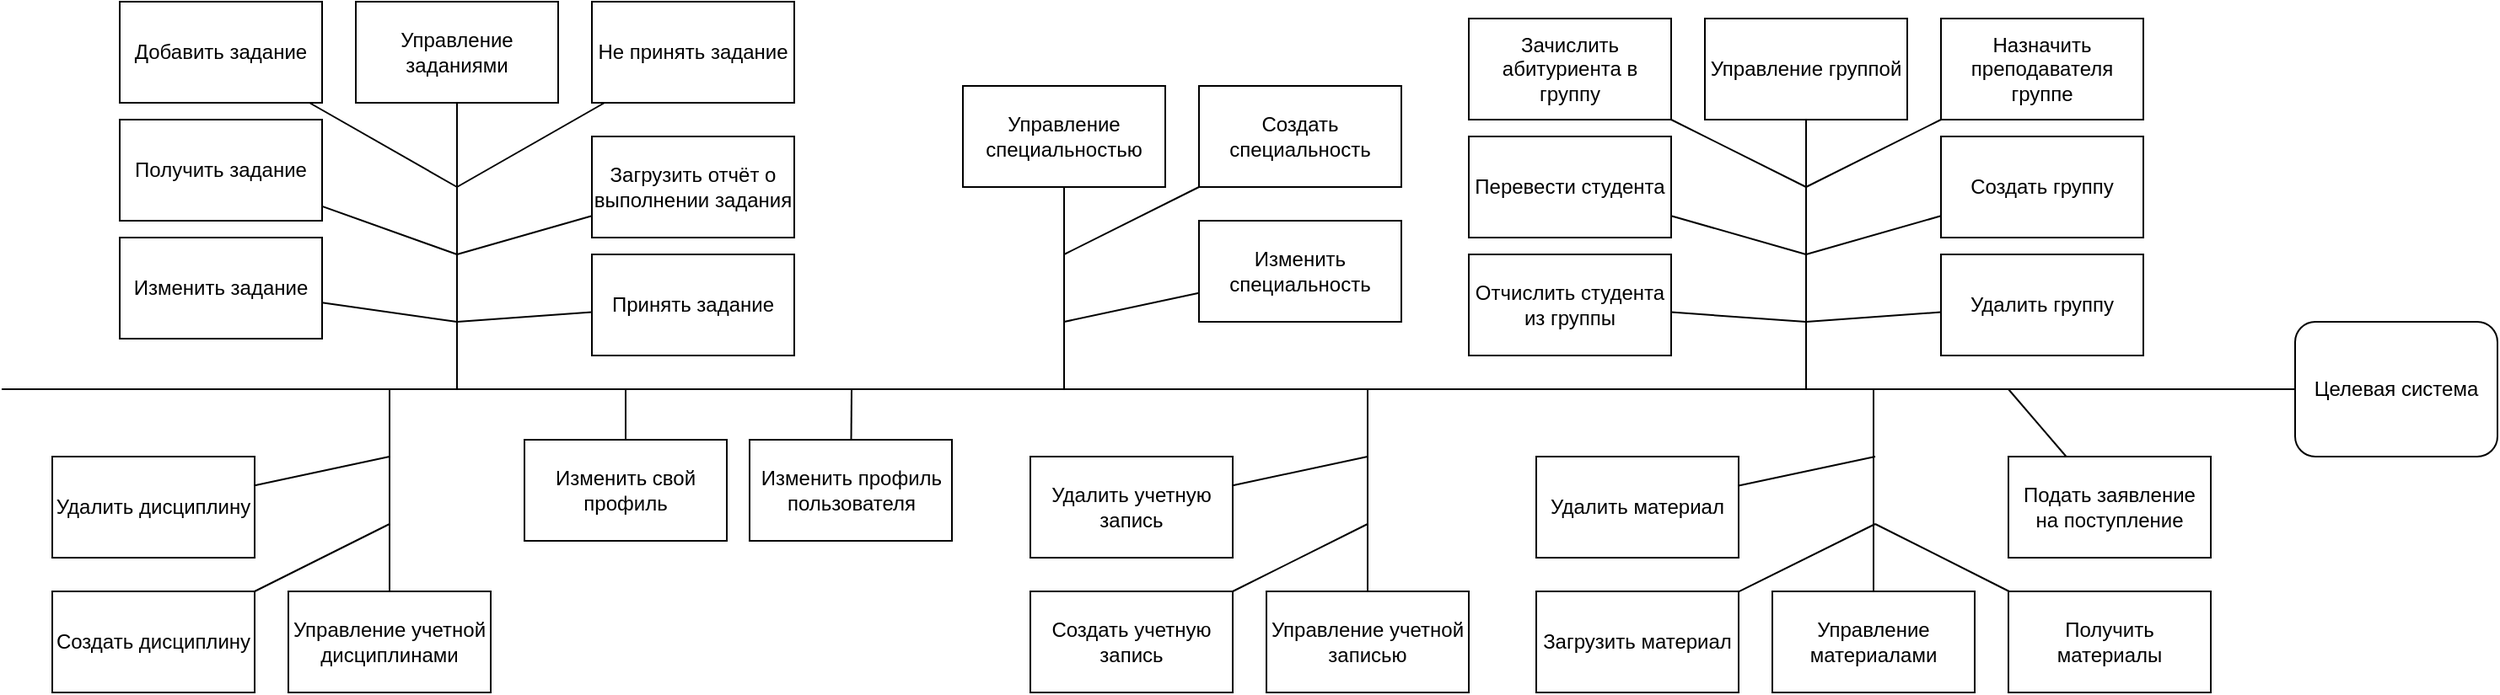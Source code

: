 <mxfile version="14.6.13" type="device"><diagram id="w4XhWODpMVqCZ8_cdVUR" name="Страница 1"><mxGraphModel dx="1980" dy="885" grid="1" gridSize="10" guides="1" tooltips="1" connect="1" arrows="1" fold="1" page="1" pageScale="1" pageWidth="827" pageHeight="1169" math="0" shadow="0"><root><mxCell id="0"/><mxCell id="1" parent="0"/><mxCell id="U0pfqHBA1RA6948kVNcT-1" value="Целевая система" style="rounded=1;whiteSpace=wrap;html=1;" parent="1" vertex="1"><mxGeometry x="1330" y="240" width="120" height="80" as="geometry"/></mxCell><mxCell id="U0pfqHBA1RA6948kVNcT-2" value="" style="endArrow=none;html=1;" parent="1" target="U0pfqHBA1RA6948kVNcT-1" edge="1"><mxGeometry width="50" height="50" relative="1" as="geometry"><mxPoint x="-30" y="280" as="sourcePoint"/><mxPoint x="520" y="180" as="targetPoint"/></mxGeometry></mxCell><mxCell id="8kneFKGDCddwdh95YLgd-26" style="edgeStyle=none;rounded=0;orthogonalLoop=1;jettySize=auto;html=1;endArrow=none;endFill=0;" parent="1" source="U0pfqHBA1RA6948kVNcT-25" edge="1"><mxGeometry relative="1" as="geometry"><mxPoint x="240" y="200" as="targetPoint"/></mxGeometry></mxCell><mxCell id="U0pfqHBA1RA6948kVNcT-25" value="&lt;span&gt;Получить задание&lt;/span&gt;" style="rounded=0;whiteSpace=wrap;html=1;" parent="1" vertex="1"><mxGeometry x="40" y="120" width="120" height="60" as="geometry"/></mxCell><mxCell id="8kneFKGDCddwdh95YLgd-25" style="edgeStyle=none;rounded=0;orthogonalLoop=1;jettySize=auto;html=1;endArrow=none;endFill=0;" parent="1" source="U0pfqHBA1RA6948kVNcT-27" edge="1"><mxGeometry relative="1" as="geometry"><mxPoint x="240" y="160" as="targetPoint"/></mxGeometry></mxCell><mxCell id="U0pfqHBA1RA6948kVNcT-27" value="&lt;span&gt;Добавить задание&lt;/span&gt;" style="rounded=0;whiteSpace=wrap;html=1;" parent="1" vertex="1"><mxGeometry x="40" y="50" width="120" height="60" as="geometry"/></mxCell><mxCell id="U0pfqHBA1RA6948kVNcT-54" style="edgeStyle=none;rounded=0;orthogonalLoop=1;jettySize=auto;html=1;endArrow=none;endFill=0;" parent="1" source="U0pfqHBA1RA6948kVNcT-28" edge="1"><mxGeometry relative="1" as="geometry"><mxPoint x="1040" y="240" as="targetPoint"/></mxGeometry></mxCell><mxCell id="U0pfqHBA1RA6948kVNcT-28" value="&lt;span&gt;Отчислить студента из группы&lt;br&gt;&lt;/span&gt;" style="rounded=0;whiteSpace=wrap;html=1;" parent="1" vertex="1"><mxGeometry x="840" y="200" width="120" height="60" as="geometry"/></mxCell><mxCell id="8kneFKGDCddwdh95YLgd-16" style="edgeStyle=none;rounded=0;orthogonalLoop=1;jettySize=auto;html=1;endArrow=none;endFill=0;" parent="1" source="U0pfqHBA1RA6948kVNcT-29" edge="1"><mxGeometry relative="1" as="geometry"><mxPoint x="1160" y="280" as="targetPoint"/></mxGeometry></mxCell><mxCell id="U0pfqHBA1RA6948kVNcT-29" value="&lt;span&gt;Подать заявление на поступление&lt;/span&gt;" style="rounded=0;whiteSpace=wrap;html=1;" parent="1" vertex="1"><mxGeometry x="1160" y="320" width="120" height="60" as="geometry"/></mxCell><mxCell id="U0pfqHBA1RA6948kVNcT-53" style="edgeStyle=none;rounded=0;orthogonalLoop=1;jettySize=auto;html=1;endArrow=none;endFill=0;" parent="1" source="U0pfqHBA1RA6948kVNcT-31" edge="1"><mxGeometry relative="1" as="geometry"><mxPoint x="1040" y="160" as="targetPoint"/></mxGeometry></mxCell><mxCell id="U0pfqHBA1RA6948kVNcT-31" value="&lt;span&gt;Зачислить абитуриента в группу&lt;/span&gt;" style="rounded=0;whiteSpace=wrap;html=1;" parent="1" vertex="1"><mxGeometry x="840" y="60" width="120" height="60" as="geometry"/></mxCell><mxCell id="8kneFKGDCddwdh95YLgd-13" style="edgeStyle=none;rounded=0;orthogonalLoop=1;jettySize=auto;html=1;endArrow=none;endFill=0;" parent="1" source="U0pfqHBA1RA6948kVNcT-32" edge="1"><mxGeometry relative="1" as="geometry"><mxPoint x="600" y="200" as="targetPoint"/></mxGeometry></mxCell><mxCell id="U0pfqHBA1RA6948kVNcT-32" value="&lt;span&gt;Создать специальность&lt;/span&gt;" style="rounded=0;whiteSpace=wrap;html=1;" parent="1" vertex="1"><mxGeometry x="680" y="100" width="120" height="60" as="geometry"/></mxCell><mxCell id="8kneFKGDCddwdh95YLgd-27" style="edgeStyle=none;rounded=0;orthogonalLoop=1;jettySize=auto;html=1;endArrow=none;endFill=0;" parent="1" source="U0pfqHBA1RA6948kVNcT-33" edge="1"><mxGeometry relative="1" as="geometry"><mxPoint x="240" y="200" as="targetPoint"/></mxGeometry></mxCell><mxCell id="U0pfqHBA1RA6948kVNcT-33" value="&lt;span&gt;Загрузить отчёт о выполнении задания&lt;/span&gt;" style="rounded=0;whiteSpace=wrap;html=1;" parent="1" vertex="1"><mxGeometry x="320" y="130" width="120" height="60" as="geometry"/></mxCell><mxCell id="U0pfqHBA1RA6948kVNcT-37" value="Удалить учетную запись" style="rounded=0;whiteSpace=wrap;html=1;" parent="1" vertex="1"><mxGeometry x="580" y="320" width="120" height="60" as="geometry"/></mxCell><mxCell id="U0pfqHBA1RA6948kVNcT-38" value="Создать учетную запись" style="rounded=0;whiteSpace=wrap;html=1;" parent="1" vertex="1"><mxGeometry x="580" y="400" width="120" height="60" as="geometry"/></mxCell><mxCell id="U0pfqHBA1RA6948kVNcT-39" value="Управление&amp;nbsp;учетной записью" style="rounded=0;whiteSpace=wrap;html=1;" parent="1" vertex="1"><mxGeometry x="720" y="400" width="120" height="60" as="geometry"/></mxCell><mxCell id="U0pfqHBA1RA6948kVNcT-41" value="" style="endArrow=none;html=1;" parent="1" source="U0pfqHBA1RA6948kVNcT-39" edge="1"><mxGeometry width="50" height="50" relative="1" as="geometry"><mxPoint x="1020" y="545" as="sourcePoint"/><mxPoint x="780" y="280" as="targetPoint"/></mxGeometry></mxCell><mxCell id="U0pfqHBA1RA6948kVNcT-44" value="" style="endArrow=none;html=1;" parent="1" source="U0pfqHBA1RA6948kVNcT-37" edge="1"><mxGeometry width="50" height="50" relative="1" as="geometry"><mxPoint x="1020" y="545" as="sourcePoint"/><mxPoint x="780" y="320" as="targetPoint"/></mxGeometry></mxCell><mxCell id="U0pfqHBA1RA6948kVNcT-45" value="" style="endArrow=none;html=1;" parent="1" source="U0pfqHBA1RA6948kVNcT-38" edge="1"><mxGeometry width="50" height="50" relative="1" as="geometry"><mxPoint x="1020" y="545" as="sourcePoint"/><mxPoint x="780" y="360" as="targetPoint"/></mxGeometry></mxCell><mxCell id="U0pfqHBA1RA6948kVNcT-49" style="rounded=0;orthogonalLoop=1;jettySize=auto;html=1;endArrow=none;endFill=0;" parent="1" source="U0pfqHBA1RA6948kVNcT-46" edge="1"><mxGeometry relative="1" as="geometry"><mxPoint x="1040" y="280" as="targetPoint"/></mxGeometry></mxCell><mxCell id="U0pfqHBA1RA6948kVNcT-46" value="Управление группой" style="rounded=0;whiteSpace=wrap;html=1;" parent="1" vertex="1"><mxGeometry x="980" y="60" width="120" height="60" as="geometry"/></mxCell><mxCell id="U0pfqHBA1RA6948kVNcT-51" style="rounded=0;orthogonalLoop=1;jettySize=auto;html=1;endArrow=none;endFill=0;" parent="1" source="U0pfqHBA1RA6948kVNcT-47" edge="1"><mxGeometry relative="1" as="geometry"><mxPoint x="1040" y="200" as="targetPoint"/></mxGeometry></mxCell><mxCell id="U0pfqHBA1RA6948kVNcT-47" value="Создать группу" style="rounded=0;whiteSpace=wrap;html=1;" parent="1" vertex="1"><mxGeometry x="1120" y="130" width="120" height="60" as="geometry"/></mxCell><mxCell id="U0pfqHBA1RA6948kVNcT-52" style="edgeStyle=none;rounded=0;orthogonalLoop=1;jettySize=auto;html=1;endArrow=none;endFill=0;" parent="1" source="U0pfqHBA1RA6948kVNcT-48" edge="1"><mxGeometry relative="1" as="geometry"><mxPoint x="1040" y="240" as="targetPoint"/></mxGeometry></mxCell><mxCell id="U0pfqHBA1RA6948kVNcT-48" value="Удалить группу" style="rounded=0;whiteSpace=wrap;html=1;" parent="1" vertex="1"><mxGeometry x="1120" y="200" width="120" height="60" as="geometry"/></mxCell><mxCell id="8kneFKGDCddwdh95YLgd-5" style="rounded=0;orthogonalLoop=1;jettySize=auto;html=1;endArrow=none;endFill=0;" parent="1" source="8kneFKGDCddwdh95YLgd-1" edge="1"><mxGeometry relative="1" as="geometry"><mxPoint x="1080" y="280" as="targetPoint"/></mxGeometry></mxCell><mxCell id="8kneFKGDCddwdh95YLgd-1" value="Управление материалами" style="rounded=0;whiteSpace=wrap;html=1;" parent="1" vertex="1"><mxGeometry x="1020" y="400" width="120" height="60" as="geometry"/></mxCell><mxCell id="8kneFKGDCddwdh95YLgd-9" style="edgeStyle=none;rounded=0;orthogonalLoop=1;jettySize=auto;html=1;endArrow=none;endFill=0;" parent="1" source="8kneFKGDCddwdh95YLgd-2" edge="1"><mxGeometry relative="1" as="geometry"><mxPoint x="1081" y="360" as="targetPoint"/></mxGeometry></mxCell><mxCell id="8kneFKGDCddwdh95YLgd-2" value="Загрузить материал" style="rounded=0;whiteSpace=wrap;html=1;" parent="1" vertex="1"><mxGeometry x="880" y="400" width="120" height="60" as="geometry"/></mxCell><mxCell id="8kneFKGDCddwdh95YLgd-10" style="edgeStyle=none;rounded=0;orthogonalLoop=1;jettySize=auto;html=1;endArrow=none;endFill=0;" parent="1" source="8kneFKGDCddwdh95YLgd-3" edge="1"><mxGeometry relative="1" as="geometry"><mxPoint x="1081" y="320" as="targetPoint"/></mxGeometry></mxCell><mxCell id="8kneFKGDCddwdh95YLgd-3" value="Удалить материал" style="rounded=0;whiteSpace=wrap;html=1;" parent="1" vertex="1"><mxGeometry x="880" y="320" width="120" height="60" as="geometry"/></mxCell><mxCell id="8kneFKGDCddwdh95YLgd-7" style="edgeStyle=none;rounded=0;orthogonalLoop=1;jettySize=auto;html=1;endArrow=none;endFill=0;" parent="1" source="8kneFKGDCddwdh95YLgd-4" edge="1"><mxGeometry relative="1" as="geometry"><mxPoint x="1081" y="360" as="targetPoint"/></mxGeometry></mxCell><mxCell id="8kneFKGDCddwdh95YLgd-4" value="Получить материалы" style="rounded=0;whiteSpace=wrap;html=1;" parent="1" vertex="1"><mxGeometry x="1160" y="400" width="120" height="60" as="geometry"/></mxCell><mxCell id="8kneFKGDCddwdh95YLgd-12" style="edgeStyle=none;rounded=0;orthogonalLoop=1;jettySize=auto;html=1;endArrow=none;endFill=0;" parent="1" source="8kneFKGDCddwdh95YLgd-11" edge="1"><mxGeometry relative="1" as="geometry"><mxPoint x="600" y="280" as="targetPoint"/></mxGeometry></mxCell><mxCell id="8kneFKGDCddwdh95YLgd-11" value="&lt;span&gt;Управление специальностью&lt;/span&gt;" style="rounded=0;whiteSpace=wrap;html=1;" parent="1" vertex="1"><mxGeometry x="540" y="100" width="120" height="60" as="geometry"/></mxCell><mxCell id="8kneFKGDCddwdh95YLgd-15" style="edgeStyle=none;rounded=0;orthogonalLoop=1;jettySize=auto;html=1;endArrow=none;endFill=0;" parent="1" source="8kneFKGDCddwdh95YLgd-14" edge="1"><mxGeometry relative="1" as="geometry"><mxPoint x="600" y="240" as="targetPoint"/></mxGeometry></mxCell><mxCell id="8kneFKGDCddwdh95YLgd-14" value="&lt;span&gt;Изменить специальность&lt;/span&gt;" style="rounded=0;whiteSpace=wrap;html=1;" parent="1" vertex="1"><mxGeometry x="680" y="180" width="120" height="60" as="geometry"/></mxCell><mxCell id="8kneFKGDCddwdh95YLgd-24" style="edgeStyle=none;rounded=0;orthogonalLoop=1;jettySize=auto;html=1;endArrow=none;endFill=0;" parent="1" source="8kneFKGDCddwdh95YLgd-17" edge="1"><mxGeometry relative="1" as="geometry"><mxPoint x="240" y="240" as="targetPoint"/></mxGeometry></mxCell><mxCell id="8kneFKGDCddwdh95YLgd-17" value="&lt;span&gt;Изменить задание&lt;/span&gt;" style="rounded=0;whiteSpace=wrap;html=1;" parent="1" vertex="1"><mxGeometry x="40" y="190" width="120" height="60" as="geometry"/></mxCell><mxCell id="8kneFKGDCddwdh95YLgd-23" style="edgeStyle=none;rounded=0;orthogonalLoop=1;jettySize=auto;html=1;endArrow=none;endFill=0;" parent="1" source="8kneFKGDCddwdh95YLgd-18" edge="1"><mxGeometry relative="1" as="geometry"><mxPoint x="240" y="240" as="targetPoint"/></mxGeometry></mxCell><mxCell id="8kneFKGDCddwdh95YLgd-18" value="Принять задание" style="rounded=0;whiteSpace=wrap;html=1;" parent="1" vertex="1"><mxGeometry x="320" y="200" width="120" height="60" as="geometry"/></mxCell><mxCell id="8kneFKGDCddwdh95YLgd-22" style="edgeStyle=none;rounded=0;orthogonalLoop=1;jettySize=auto;html=1;endArrow=none;endFill=0;" parent="1" source="8kneFKGDCddwdh95YLgd-19" edge="1"><mxGeometry relative="1" as="geometry"><mxPoint x="240" y="160" as="targetPoint"/></mxGeometry></mxCell><mxCell id="8kneFKGDCddwdh95YLgd-19" value="Не принять задание" style="rounded=0;whiteSpace=wrap;html=1;" parent="1" vertex="1"><mxGeometry x="320" y="50" width="120" height="60" as="geometry"/></mxCell><mxCell id="8kneFKGDCddwdh95YLgd-21" style="edgeStyle=none;rounded=0;orthogonalLoop=1;jettySize=auto;html=1;endArrow=none;endFill=0;" parent="1" source="8kneFKGDCddwdh95YLgd-20" edge="1"><mxGeometry relative="1" as="geometry"><mxPoint x="240" y="280" as="targetPoint"/></mxGeometry></mxCell><mxCell id="8kneFKGDCddwdh95YLgd-20" value="Управление заданиями" style="rounded=0;whiteSpace=wrap;html=1;" parent="1" vertex="1"><mxGeometry x="180" y="50" width="120" height="60" as="geometry"/></mxCell><mxCell id="VNAMP9dLuzQdHoCyQc7--2" style="rounded=0;orthogonalLoop=1;jettySize=auto;html=1;endArrow=none;endFill=0;" parent="1" source="VNAMP9dLuzQdHoCyQc7--1" edge="1"><mxGeometry relative="1" as="geometry"><mxPoint x="1040" y="200" as="targetPoint"/></mxGeometry></mxCell><mxCell id="VNAMP9dLuzQdHoCyQc7--1" value="&lt;span&gt;Перевести студента&lt;/span&gt;" style="rounded=0;whiteSpace=wrap;html=1;" parent="1" vertex="1"><mxGeometry x="840" y="130" width="120" height="60" as="geometry"/></mxCell><mxCell id="VNAMP9dLuzQdHoCyQc7--4" style="edgeStyle=none;rounded=0;orthogonalLoop=1;jettySize=auto;html=1;endArrow=none;endFill=0;" parent="1" source="VNAMP9dLuzQdHoCyQc7--3" edge="1"><mxGeometry relative="1" as="geometry"><mxPoint x="474" y="280" as="targetPoint"/></mxGeometry></mxCell><mxCell id="VNAMP9dLuzQdHoCyQc7--3" value="Изменить профиль пользователя" style="rounded=0;whiteSpace=wrap;html=1;" parent="1" vertex="1"><mxGeometry x="413.5" y="310" width="120" height="60" as="geometry"/></mxCell><mxCell id="VNAMP9dLuzQdHoCyQc7--6" style="edgeStyle=none;rounded=0;orthogonalLoop=1;jettySize=auto;html=1;endArrow=none;endFill=0;" parent="1" source="VNAMP9dLuzQdHoCyQc7--5" edge="1"><mxGeometry relative="1" as="geometry"><mxPoint x="340" y="280" as="targetPoint"/></mxGeometry></mxCell><mxCell id="VNAMP9dLuzQdHoCyQc7--5" value="Изменить свой профиль" style="rounded=0;whiteSpace=wrap;html=1;" parent="1" vertex="1"><mxGeometry x="280" y="310" width="120" height="60" as="geometry"/></mxCell><mxCell id="d6dLpZt87R_MkOIuH_wF-2" style="rounded=0;orthogonalLoop=1;jettySize=auto;html=1;endArrow=none;endFill=0;" edge="1" parent="1" source="d6dLpZt87R_MkOIuH_wF-1"><mxGeometry relative="1" as="geometry"><mxPoint x="1040" y="160" as="targetPoint"/></mxGeometry></mxCell><mxCell id="d6dLpZt87R_MkOIuH_wF-1" value="Назначить преподавателя группе" style="rounded=0;whiteSpace=wrap;html=1;" vertex="1" parent="1"><mxGeometry x="1120" y="60" width="120" height="60" as="geometry"/></mxCell><mxCell id="d6dLpZt87R_MkOIuH_wF-3" value="Создать дисциплину" style="rounded=0;whiteSpace=wrap;html=1;" vertex="1" parent="1"><mxGeometry y="400" width="120" height="60" as="geometry"/></mxCell><mxCell id="d6dLpZt87R_MkOIuH_wF-4" value="Удалить дисциплину" style="rounded=0;whiteSpace=wrap;html=1;" vertex="1" parent="1"><mxGeometry y="320" width="120" height="60" as="geometry"/></mxCell><mxCell id="d6dLpZt87R_MkOIuH_wF-5" value="Управление&amp;nbsp;учетной дисциплинами" style="rounded=0;whiteSpace=wrap;html=1;" vertex="1" parent="1"><mxGeometry x="140" y="400" width="120" height="60" as="geometry"/></mxCell><mxCell id="d6dLpZt87R_MkOIuH_wF-6" value="" style="endArrow=none;html=1;" edge="1" source="d6dLpZt87R_MkOIuH_wF-3" parent="1"><mxGeometry width="50" height="50" relative="1" as="geometry"><mxPoint x="440" y="545" as="sourcePoint"/><mxPoint x="200" y="360.0" as="targetPoint"/></mxGeometry></mxCell><mxCell id="d6dLpZt87R_MkOIuH_wF-7" value="" style="endArrow=none;html=1;" edge="1" source="d6dLpZt87R_MkOIuH_wF-4" parent="1"><mxGeometry width="50" height="50" relative="1" as="geometry"><mxPoint x="440" y="545" as="sourcePoint"/><mxPoint x="200" y="320.0" as="targetPoint"/></mxGeometry></mxCell><mxCell id="d6dLpZt87R_MkOIuH_wF-8" value="" style="endArrow=none;html=1;" edge="1" source="d6dLpZt87R_MkOIuH_wF-5" parent="1"><mxGeometry width="50" height="50" relative="1" as="geometry"><mxPoint x="440" y="545" as="sourcePoint"/><mxPoint x="200" y="280.0" as="targetPoint"/></mxGeometry></mxCell></root></mxGraphModel></diagram></mxfile>